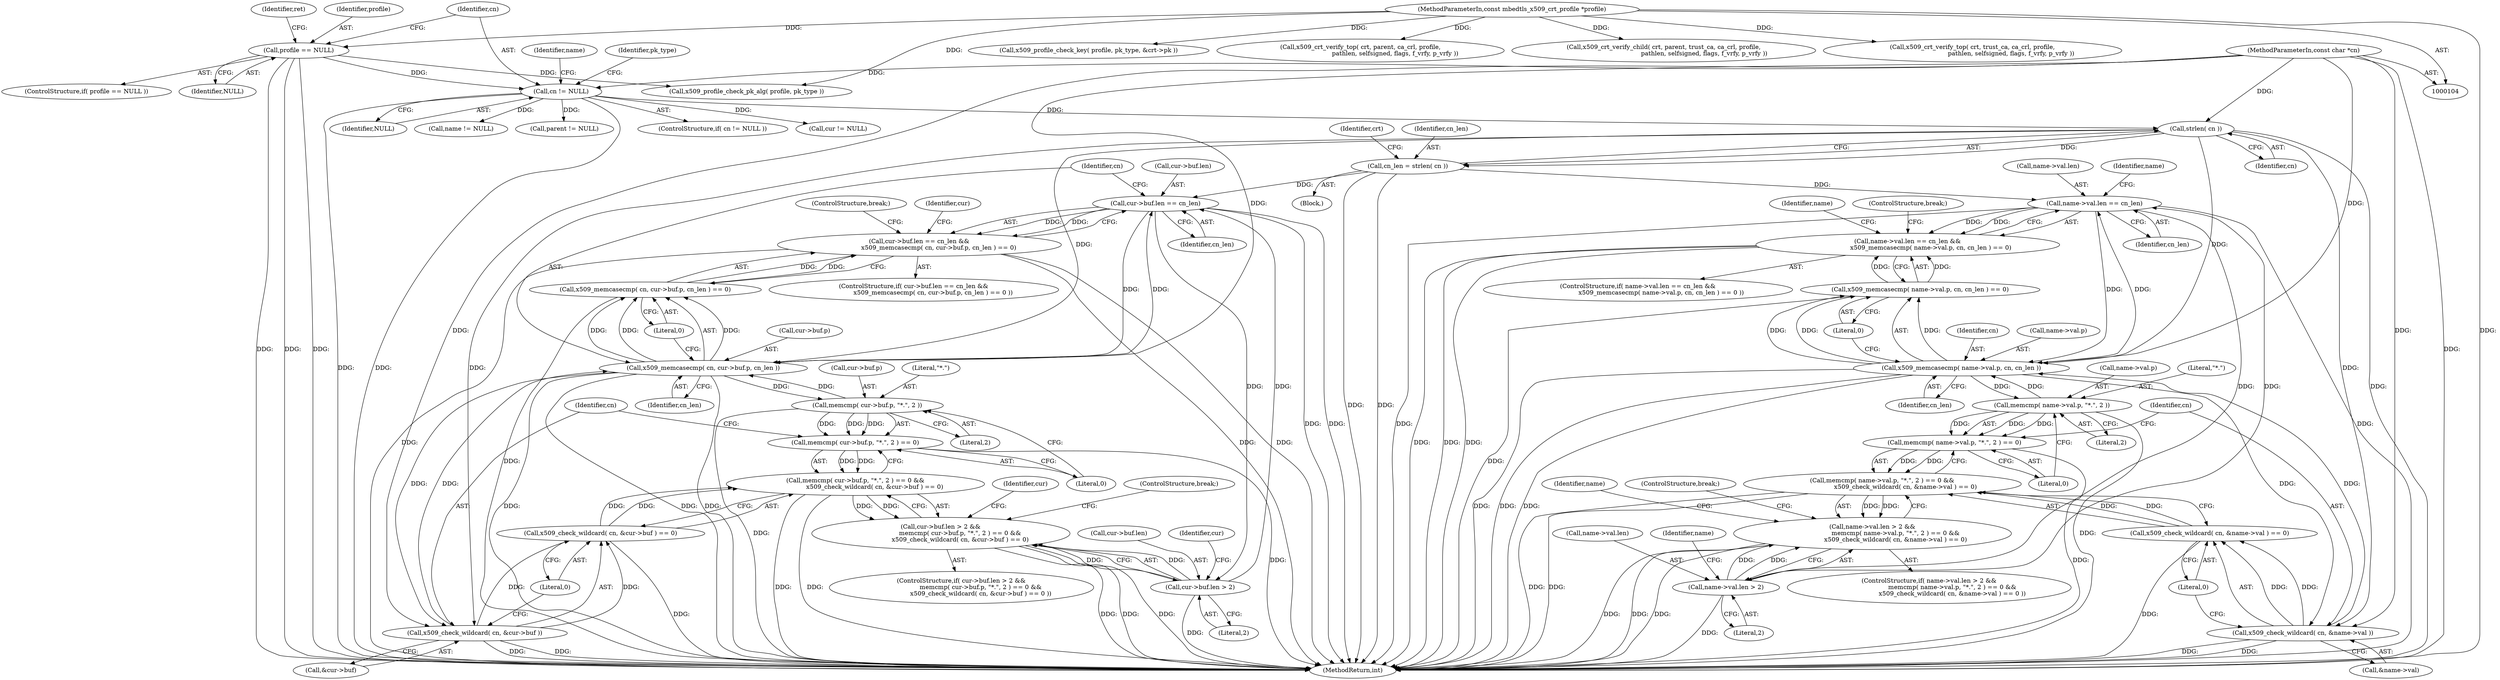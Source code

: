 digraph "0_mbedtls_d15795acd5074e0b44e71f7ede8bdfe1b48591fc@API" {
"1000157" [label="(Call,strlen( cn ))"];
"1000145" [label="(Call,cn != NULL)"];
"1000109" [label="(MethodParameterIn,const char *cn)"];
"1000136" [label="(Call,profile == NULL)"];
"1000108" [label="(MethodParameterIn,const mbedtls_x509_crt_profile *profile)"];
"1000155" [label="(Call,cn_len = strlen( cn ))"];
"1000179" [label="(Call,cur->buf.len == cn_len)"];
"1000178" [label="(Call,cur->buf.len == cn_len &&\n                    x509_memcasecmp( cn, cur->buf.p, cn_len ) == 0)"];
"1000187" [label="(Call,x509_memcasecmp( cn, cur->buf.p, cn_len ))"];
"1000186" [label="(Call,x509_memcasecmp( cn, cur->buf.p, cn_len ) == 0)"];
"1000208" [label="(Call,memcmp( cur->buf.p, \"*.\", 2 ))"];
"1000207" [label="(Call,memcmp( cur->buf.p, \"*.\", 2 ) == 0)"];
"1000206" [label="(Call,memcmp( cur->buf.p, \"*.\", 2 ) == 0 &&\n                    x509_check_wildcard( cn, &cur->buf ) == 0)"];
"1000198" [label="(Call,cur->buf.len > 2 &&\n                    memcmp( cur->buf.p, \"*.\", 2 ) == 0 &&\n                    x509_check_wildcard( cn, &cur->buf ) == 0)"];
"1000218" [label="(Call,x509_check_wildcard( cn, &cur->buf ))"];
"1000217" [label="(Call,x509_check_wildcard( cn, &cur->buf ) == 0)"];
"1000199" [label="(Call,cur->buf.len > 2)"];
"1000259" [label="(Call,name->val.len == cn_len)"];
"1000258" [label="(Call,name->val.len == cn_len &&\n                        x509_memcasecmp( name->val.p, cn, cn_len ) == 0)"];
"1000267" [label="(Call,x509_memcasecmp( name->val.p, cn, cn_len ))"];
"1000266" [label="(Call,x509_memcasecmp( name->val.p, cn, cn_len ) == 0)"];
"1000288" [label="(Call,memcmp( name->val.p, \"*.\", 2 ))"];
"1000287" [label="(Call,memcmp( name->val.p, \"*.\", 2 ) == 0)"];
"1000286" [label="(Call,memcmp( name->val.p, \"*.\", 2 ) == 0 &&\n                        x509_check_wildcard( cn, &name->val ) == 0)"];
"1000278" [label="(Call,name->val.len > 2 &&\n                        memcmp( name->val.p, \"*.\", 2 ) == 0 &&\n                        x509_check_wildcard( cn, &name->val ) == 0)"];
"1000298" [label="(Call,x509_check_wildcard( cn, &name->val ))"];
"1000297" [label="(Call,x509_check_wildcard( cn, &name->val ) == 0)"];
"1000279" [label="(Call,name->val.len > 2)"];
"1000258" [label="(Call,name->val.len == cn_len &&\n                        x509_memcasecmp( name->val.p, cn, cn_len ) == 0)"];
"1000136" [label="(Call,profile == NULL)"];
"1000228" [label="(Identifier,cur)"];
"1000147" [label="(Identifier,NULL)"];
"1000189" [label="(Call,cur->buf.p)"];
"1000260" [label="(Call,name->val.len)"];
"1000298" [label="(Call,x509_check_wildcard( cn, &name->val ))"];
"1000202" [label="(Identifier,cur)"];
"1000220" [label="(Call,&cur->buf)"];
"1000296" [label="(Literal,0)"];
"1000224" [label="(Literal,0)"];
"1000135" [label="(ControlStructure,if( profile == NULL ))"];
"1000307" [label="(Identifier,name)"];
"1000266" [label="(Call,x509_memcasecmp( name->val.p, cn, cn_len ) == 0)"];
"1000186" [label="(Call,x509_memcasecmp( cn, cur->buf.p, cn_len ) == 0)"];
"1000162" [label="(Identifier,crt)"];
"1000300" [label="(Call,&name->val)"];
"1000209" [label="(Call,cur->buf.p)"];
"1000195" [label="(Literal,0)"];
"1000206" [label="(Call,memcmp( cur->buf.p, \"*.\", 2 ) == 0 &&\n                    x509_check_wildcard( cn, &cur->buf ) == 0)"];
"1000208" [label="(Call,memcmp( cur->buf.p, \"*.\", 2 ))"];
"1000141" [label="(Identifier,ret)"];
"1000226" [label="(ControlStructure,break;)"];
"1000295" [label="(Literal,2)"];
"1000198" [label="(Call,cur->buf.len > 2 &&\n                    memcmp( cur->buf.p, \"*.\", 2 ) == 0 &&\n                    x509_check_wildcard( cn, &cur->buf ) == 0)"];
"1000282" [label="(Identifier,name)"];
"1000291" [label="(Identifier,name)"];
"1000148" [label="(Block,)"];
"1000276" [label="(ControlStructure,break;)"];
"1000285" [label="(Literal,2)"];
"1000215" [label="(Literal,2)"];
"1000338" [label="(Call,x509_profile_check_key( profile, pk_type, &crt->pk ))"];
"1000489" [label="(MethodReturn,int)"];
"1000243" [label="(Call,name != NULL)"];
"1000286" [label="(Call,memcmp( name->val.p, \"*.\", 2 ) == 0 &&\n                        x509_check_wildcard( cn, &name->val ) == 0)"];
"1000196" [label="(ControlStructure,break;)"];
"1000185" [label="(Identifier,cn_len)"];
"1000280" [label="(Call,name->val.len)"];
"1000158" [label="(Identifier,cn)"];
"1000219" [label="(Identifier,cn)"];
"1000108" [label="(MethodParameterIn,const mbedtls_x509_crt_profile *profile)"];
"1000194" [label="(Identifier,cn_len)"];
"1000137" [label="(Identifier,profile)"];
"1000177" [label="(ControlStructure,if( cur->buf.len == cn_len &&\n                    x509_memcasecmp( cn, cur->buf.p, cn_len ) == 0 ))"];
"1000270" [label="(Identifier,name)"];
"1000109" [label="(MethodParameterIn,const char *cn)"];
"1000265" [label="(Identifier,cn_len)"];
"1000187" [label="(Call,x509_memcasecmp( cn, cur->buf.p, cn_len ))"];
"1000138" [label="(Identifier,NULL)"];
"1000278" [label="(Call,name->val.len > 2 &&\n                        memcmp( name->val.p, \"*.\", 2 ) == 0 &&\n                        x509_check_wildcard( cn, &name->val ) == 0)"];
"1000188" [label="(Identifier,cn)"];
"1000146" [label="(Identifier,cn)"];
"1000328" [label="(Call,x509_profile_check_pk_alg( profile, pk_type ))"];
"1000156" [label="(Identifier,cn_len)"];
"1000289" [label="(Call,name->val.p)"];
"1000294" [label="(Literal,\"*.\")"];
"1000297" [label="(Call,x509_check_wildcard( cn, &name->val ) == 0)"];
"1000199" [label="(Call,cur->buf.len > 2)"];
"1000178" [label="(Call,cur->buf.len == cn_len &&\n                    x509_memcasecmp( cn, cur->buf.p, cn_len ) == 0)"];
"1000207" [label="(Call,memcmp( cur->buf.p, \"*.\", 2 ) == 0)"];
"1000157" [label="(Call,strlen( cn ))"];
"1000150" [label="(Identifier,name)"];
"1000287" [label="(Call,memcmp( name->val.p, \"*.\", 2 ) == 0)"];
"1000205" [label="(Literal,2)"];
"1000381" [label="(Call,x509_crt_verify_top( crt, parent, ca_crl, profile,\n                                    pathlen, selfsigned, flags, f_vrfy, p_vrfy ))"];
"1000218" [label="(Call,x509_check_wildcard( cn, &cur->buf ))"];
"1000430" [label="(Call,x509_crt_verify_child( crt, parent, trust_ca, ca_crl, profile,\n                                          pathlen, selfsigned, flags, f_vrfy, p_vrfy ))"];
"1000354" [label="(Call,parent != NULL)"];
"1000267" [label="(Call,x509_memcasecmp( name->val.p, cn, cn_len ))"];
"1000155" [label="(Call,cn_len = strlen( cn ))"];
"1000273" [label="(Identifier,cn)"];
"1000216" [label="(Literal,0)"];
"1000179" [label="(Call,cur->buf.len == cn_len)"];
"1000145" [label="(Call,cn != NULL)"];
"1000320" [label="(Identifier,pk_type)"];
"1000279" [label="(Call,name->val.len > 2)"];
"1000288" [label="(Call,memcmp( name->val.p, \"*.\", 2 ))"];
"1000305" [label="(ControlStructure,break;)"];
"1000217" [label="(Call,x509_check_wildcard( cn, &cur->buf ) == 0)"];
"1000450" [label="(Call,x509_crt_verify_top( crt, trust_ca, ca_crl, profile,\n                                        pathlen, selfsigned, flags, f_vrfy, p_vrfy ))"];
"1000144" [label="(ControlStructure,if( cn != NULL ))"];
"1000304" [label="(Literal,0)"];
"1000268" [label="(Call,name->val.p)"];
"1000275" [label="(Literal,0)"];
"1000257" [label="(ControlStructure,if( name->val.len == cn_len &&\n                        x509_memcasecmp( name->val.p, cn, cn_len ) == 0 ))"];
"1000197" [label="(ControlStructure,if( cur->buf.len > 2 &&\n                    memcmp( cur->buf.p, \"*.\", 2 ) == 0 &&\n                    x509_check_wildcard( cn, &cur->buf ) == 0 ))"];
"1000299" [label="(Identifier,cn)"];
"1000173" [label="(Call,cur != NULL)"];
"1000259" [label="(Call,name->val.len == cn_len)"];
"1000277" [label="(ControlStructure,if( name->val.len > 2 &&\n                        memcmp( name->val.p, \"*.\", 2 ) == 0 &&\n                        x509_check_wildcard( cn, &name->val ) == 0 ))"];
"1000200" [label="(Call,cur->buf.len)"];
"1000214" [label="(Literal,\"*.\")"];
"1000180" [label="(Call,cur->buf.len)"];
"1000211" [label="(Identifier,cur)"];
"1000274" [label="(Identifier,cn_len)"];
"1000157" -> "1000155"  [label="AST: "];
"1000157" -> "1000158"  [label="CFG: "];
"1000158" -> "1000157"  [label="AST: "];
"1000155" -> "1000157"  [label="CFG: "];
"1000157" -> "1000489"  [label="DDG: "];
"1000157" -> "1000155"  [label="DDG: "];
"1000145" -> "1000157"  [label="DDG: "];
"1000109" -> "1000157"  [label="DDG: "];
"1000157" -> "1000187"  [label="DDG: "];
"1000157" -> "1000218"  [label="DDG: "];
"1000157" -> "1000267"  [label="DDG: "];
"1000157" -> "1000298"  [label="DDG: "];
"1000145" -> "1000144"  [label="AST: "];
"1000145" -> "1000147"  [label="CFG: "];
"1000146" -> "1000145"  [label="AST: "];
"1000147" -> "1000145"  [label="AST: "];
"1000150" -> "1000145"  [label="CFG: "];
"1000320" -> "1000145"  [label="CFG: "];
"1000145" -> "1000489"  [label="DDG: "];
"1000145" -> "1000489"  [label="DDG: "];
"1000109" -> "1000145"  [label="DDG: "];
"1000136" -> "1000145"  [label="DDG: "];
"1000145" -> "1000173"  [label="DDG: "];
"1000145" -> "1000243"  [label="DDG: "];
"1000145" -> "1000354"  [label="DDG: "];
"1000109" -> "1000104"  [label="AST: "];
"1000109" -> "1000489"  [label="DDG: "];
"1000109" -> "1000187"  [label="DDG: "];
"1000109" -> "1000218"  [label="DDG: "];
"1000109" -> "1000267"  [label="DDG: "];
"1000109" -> "1000298"  [label="DDG: "];
"1000136" -> "1000135"  [label="AST: "];
"1000136" -> "1000138"  [label="CFG: "];
"1000137" -> "1000136"  [label="AST: "];
"1000138" -> "1000136"  [label="AST: "];
"1000141" -> "1000136"  [label="CFG: "];
"1000146" -> "1000136"  [label="CFG: "];
"1000136" -> "1000489"  [label="DDG: "];
"1000136" -> "1000489"  [label="DDG: "];
"1000136" -> "1000489"  [label="DDG: "];
"1000108" -> "1000136"  [label="DDG: "];
"1000136" -> "1000328"  [label="DDG: "];
"1000108" -> "1000104"  [label="AST: "];
"1000108" -> "1000489"  [label="DDG: "];
"1000108" -> "1000328"  [label="DDG: "];
"1000108" -> "1000338"  [label="DDG: "];
"1000108" -> "1000381"  [label="DDG: "];
"1000108" -> "1000430"  [label="DDG: "];
"1000108" -> "1000450"  [label="DDG: "];
"1000155" -> "1000148"  [label="AST: "];
"1000156" -> "1000155"  [label="AST: "];
"1000162" -> "1000155"  [label="CFG: "];
"1000155" -> "1000489"  [label="DDG: "];
"1000155" -> "1000489"  [label="DDG: "];
"1000155" -> "1000179"  [label="DDG: "];
"1000155" -> "1000259"  [label="DDG: "];
"1000179" -> "1000178"  [label="AST: "];
"1000179" -> "1000185"  [label="CFG: "];
"1000180" -> "1000179"  [label="AST: "];
"1000185" -> "1000179"  [label="AST: "];
"1000188" -> "1000179"  [label="CFG: "];
"1000178" -> "1000179"  [label="CFG: "];
"1000179" -> "1000489"  [label="DDG: "];
"1000179" -> "1000489"  [label="DDG: "];
"1000179" -> "1000178"  [label="DDG: "];
"1000179" -> "1000178"  [label="DDG: "];
"1000199" -> "1000179"  [label="DDG: "];
"1000187" -> "1000179"  [label="DDG: "];
"1000179" -> "1000187"  [label="DDG: "];
"1000179" -> "1000199"  [label="DDG: "];
"1000178" -> "1000177"  [label="AST: "];
"1000178" -> "1000186"  [label="CFG: "];
"1000186" -> "1000178"  [label="AST: "];
"1000196" -> "1000178"  [label="CFG: "];
"1000202" -> "1000178"  [label="CFG: "];
"1000178" -> "1000489"  [label="DDG: "];
"1000178" -> "1000489"  [label="DDG: "];
"1000178" -> "1000489"  [label="DDG: "];
"1000186" -> "1000178"  [label="DDG: "];
"1000186" -> "1000178"  [label="DDG: "];
"1000187" -> "1000186"  [label="AST: "];
"1000187" -> "1000194"  [label="CFG: "];
"1000188" -> "1000187"  [label="AST: "];
"1000189" -> "1000187"  [label="AST: "];
"1000194" -> "1000187"  [label="AST: "];
"1000195" -> "1000187"  [label="CFG: "];
"1000187" -> "1000489"  [label="DDG: "];
"1000187" -> "1000489"  [label="DDG: "];
"1000187" -> "1000489"  [label="DDG: "];
"1000187" -> "1000186"  [label="DDG: "];
"1000187" -> "1000186"  [label="DDG: "];
"1000187" -> "1000186"  [label="DDG: "];
"1000218" -> "1000187"  [label="DDG: "];
"1000208" -> "1000187"  [label="DDG: "];
"1000187" -> "1000208"  [label="DDG: "];
"1000187" -> "1000218"  [label="DDG: "];
"1000186" -> "1000195"  [label="CFG: "];
"1000195" -> "1000186"  [label="AST: "];
"1000186" -> "1000489"  [label="DDG: "];
"1000208" -> "1000207"  [label="AST: "];
"1000208" -> "1000215"  [label="CFG: "];
"1000209" -> "1000208"  [label="AST: "];
"1000214" -> "1000208"  [label="AST: "];
"1000215" -> "1000208"  [label="AST: "];
"1000216" -> "1000208"  [label="CFG: "];
"1000208" -> "1000489"  [label="DDG: "];
"1000208" -> "1000207"  [label="DDG: "];
"1000208" -> "1000207"  [label="DDG: "];
"1000208" -> "1000207"  [label="DDG: "];
"1000207" -> "1000206"  [label="AST: "];
"1000207" -> "1000216"  [label="CFG: "];
"1000216" -> "1000207"  [label="AST: "];
"1000219" -> "1000207"  [label="CFG: "];
"1000206" -> "1000207"  [label="CFG: "];
"1000207" -> "1000489"  [label="DDG: "];
"1000207" -> "1000206"  [label="DDG: "];
"1000207" -> "1000206"  [label="DDG: "];
"1000206" -> "1000198"  [label="AST: "];
"1000206" -> "1000217"  [label="CFG: "];
"1000217" -> "1000206"  [label="AST: "];
"1000198" -> "1000206"  [label="CFG: "];
"1000206" -> "1000489"  [label="DDG: "];
"1000206" -> "1000489"  [label="DDG: "];
"1000206" -> "1000198"  [label="DDG: "];
"1000206" -> "1000198"  [label="DDG: "];
"1000217" -> "1000206"  [label="DDG: "];
"1000217" -> "1000206"  [label="DDG: "];
"1000198" -> "1000197"  [label="AST: "];
"1000198" -> "1000199"  [label="CFG: "];
"1000199" -> "1000198"  [label="AST: "];
"1000226" -> "1000198"  [label="CFG: "];
"1000228" -> "1000198"  [label="CFG: "];
"1000198" -> "1000489"  [label="DDG: "];
"1000198" -> "1000489"  [label="DDG: "];
"1000198" -> "1000489"  [label="DDG: "];
"1000199" -> "1000198"  [label="DDG: "];
"1000199" -> "1000198"  [label="DDG: "];
"1000218" -> "1000217"  [label="AST: "];
"1000218" -> "1000220"  [label="CFG: "];
"1000219" -> "1000218"  [label="AST: "];
"1000220" -> "1000218"  [label="AST: "];
"1000224" -> "1000218"  [label="CFG: "];
"1000218" -> "1000489"  [label="DDG: "];
"1000218" -> "1000489"  [label="DDG: "];
"1000218" -> "1000217"  [label="DDG: "];
"1000218" -> "1000217"  [label="DDG: "];
"1000217" -> "1000224"  [label="CFG: "];
"1000224" -> "1000217"  [label="AST: "];
"1000217" -> "1000489"  [label="DDG: "];
"1000199" -> "1000205"  [label="CFG: "];
"1000200" -> "1000199"  [label="AST: "];
"1000205" -> "1000199"  [label="AST: "];
"1000211" -> "1000199"  [label="CFG: "];
"1000199" -> "1000489"  [label="DDG: "];
"1000259" -> "1000258"  [label="AST: "];
"1000259" -> "1000265"  [label="CFG: "];
"1000260" -> "1000259"  [label="AST: "];
"1000265" -> "1000259"  [label="AST: "];
"1000270" -> "1000259"  [label="CFG: "];
"1000258" -> "1000259"  [label="CFG: "];
"1000259" -> "1000489"  [label="DDG: "];
"1000259" -> "1000489"  [label="DDG: "];
"1000259" -> "1000258"  [label="DDG: "];
"1000259" -> "1000258"  [label="DDG: "];
"1000279" -> "1000259"  [label="DDG: "];
"1000267" -> "1000259"  [label="DDG: "];
"1000259" -> "1000267"  [label="DDG: "];
"1000259" -> "1000279"  [label="DDG: "];
"1000258" -> "1000257"  [label="AST: "];
"1000258" -> "1000266"  [label="CFG: "];
"1000266" -> "1000258"  [label="AST: "];
"1000276" -> "1000258"  [label="CFG: "];
"1000282" -> "1000258"  [label="CFG: "];
"1000258" -> "1000489"  [label="DDG: "];
"1000258" -> "1000489"  [label="DDG: "];
"1000258" -> "1000489"  [label="DDG: "];
"1000266" -> "1000258"  [label="DDG: "];
"1000266" -> "1000258"  [label="DDG: "];
"1000267" -> "1000266"  [label="AST: "];
"1000267" -> "1000274"  [label="CFG: "];
"1000268" -> "1000267"  [label="AST: "];
"1000273" -> "1000267"  [label="AST: "];
"1000274" -> "1000267"  [label="AST: "];
"1000275" -> "1000267"  [label="CFG: "];
"1000267" -> "1000489"  [label="DDG: "];
"1000267" -> "1000489"  [label="DDG: "];
"1000267" -> "1000489"  [label="DDG: "];
"1000267" -> "1000266"  [label="DDG: "];
"1000267" -> "1000266"  [label="DDG: "];
"1000267" -> "1000266"  [label="DDG: "];
"1000288" -> "1000267"  [label="DDG: "];
"1000298" -> "1000267"  [label="DDG: "];
"1000267" -> "1000288"  [label="DDG: "];
"1000267" -> "1000298"  [label="DDG: "];
"1000266" -> "1000275"  [label="CFG: "];
"1000275" -> "1000266"  [label="AST: "];
"1000266" -> "1000489"  [label="DDG: "];
"1000288" -> "1000287"  [label="AST: "];
"1000288" -> "1000295"  [label="CFG: "];
"1000289" -> "1000288"  [label="AST: "];
"1000294" -> "1000288"  [label="AST: "];
"1000295" -> "1000288"  [label="AST: "];
"1000296" -> "1000288"  [label="CFG: "];
"1000288" -> "1000489"  [label="DDG: "];
"1000288" -> "1000287"  [label="DDG: "];
"1000288" -> "1000287"  [label="DDG: "];
"1000288" -> "1000287"  [label="DDG: "];
"1000287" -> "1000286"  [label="AST: "];
"1000287" -> "1000296"  [label="CFG: "];
"1000296" -> "1000287"  [label="AST: "];
"1000299" -> "1000287"  [label="CFG: "];
"1000286" -> "1000287"  [label="CFG: "];
"1000287" -> "1000489"  [label="DDG: "];
"1000287" -> "1000286"  [label="DDG: "];
"1000287" -> "1000286"  [label="DDG: "];
"1000286" -> "1000278"  [label="AST: "];
"1000286" -> "1000297"  [label="CFG: "];
"1000297" -> "1000286"  [label="AST: "];
"1000278" -> "1000286"  [label="CFG: "];
"1000286" -> "1000489"  [label="DDG: "];
"1000286" -> "1000489"  [label="DDG: "];
"1000286" -> "1000278"  [label="DDG: "];
"1000286" -> "1000278"  [label="DDG: "];
"1000297" -> "1000286"  [label="DDG: "];
"1000297" -> "1000286"  [label="DDG: "];
"1000278" -> "1000277"  [label="AST: "];
"1000278" -> "1000279"  [label="CFG: "];
"1000279" -> "1000278"  [label="AST: "];
"1000305" -> "1000278"  [label="CFG: "];
"1000307" -> "1000278"  [label="CFG: "];
"1000278" -> "1000489"  [label="DDG: "];
"1000278" -> "1000489"  [label="DDG: "];
"1000278" -> "1000489"  [label="DDG: "];
"1000279" -> "1000278"  [label="DDG: "];
"1000279" -> "1000278"  [label="DDG: "];
"1000298" -> "1000297"  [label="AST: "];
"1000298" -> "1000300"  [label="CFG: "];
"1000299" -> "1000298"  [label="AST: "];
"1000300" -> "1000298"  [label="AST: "];
"1000304" -> "1000298"  [label="CFG: "];
"1000298" -> "1000489"  [label="DDG: "];
"1000298" -> "1000489"  [label="DDG: "];
"1000298" -> "1000297"  [label="DDG: "];
"1000298" -> "1000297"  [label="DDG: "];
"1000297" -> "1000304"  [label="CFG: "];
"1000304" -> "1000297"  [label="AST: "];
"1000297" -> "1000489"  [label="DDG: "];
"1000279" -> "1000285"  [label="CFG: "];
"1000280" -> "1000279"  [label="AST: "];
"1000285" -> "1000279"  [label="AST: "];
"1000291" -> "1000279"  [label="CFG: "];
"1000279" -> "1000489"  [label="DDG: "];
}

